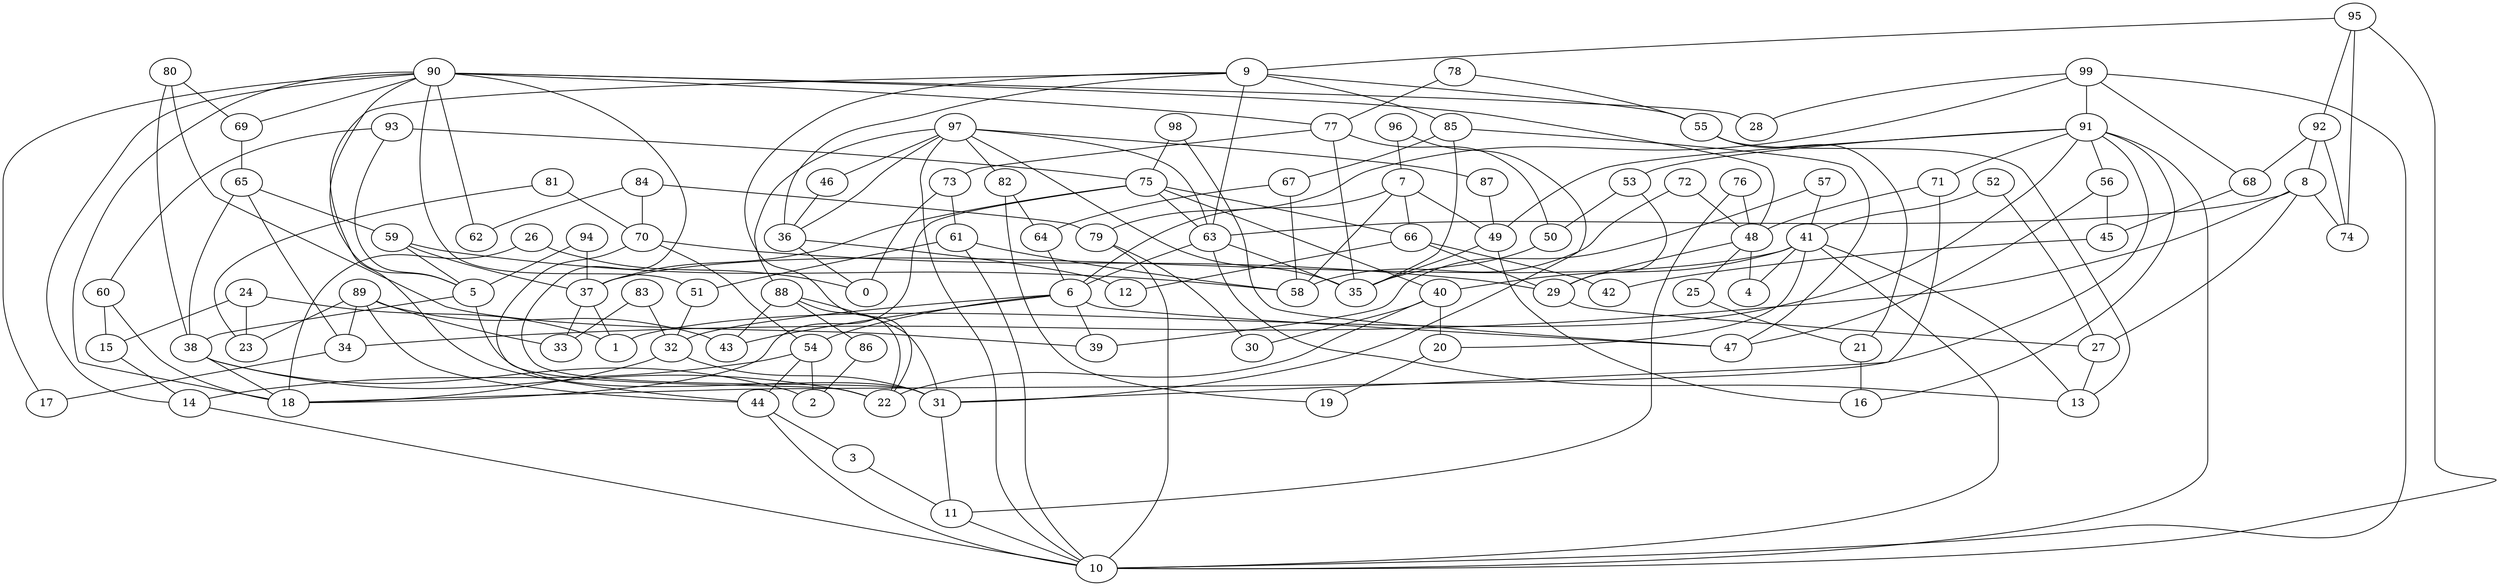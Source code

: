 digraph GG_graph {

subgraph G_graph {
edge [color = black]
"89" -> "23" [dir = none]
"89" -> "34" [dir = none]
"89" -> "33" [dir = none]
"89" -> "44" [dir = none]
"89" -> "43" [dir = none]
"34" -> "17" [dir = none]
"68" -> "45" [dir = none]
"80" -> "39" [dir = none]
"80" -> "69" [dir = none]
"80" -> "38" [dir = none]
"87" -> "49" [dir = none]
"49" -> "35" [dir = none]
"49" -> "16" [dir = none]
"76" -> "11" [dir = none]
"76" -> "48" [dir = none]
"79" -> "30" [dir = none]
"79" -> "10" [dir = none]
"56" -> "47" [dir = none]
"56" -> "45" [dir = none]
"91" -> "16" [dir = none]
"91" -> "71" [dir = none]
"91" -> "53" [dir = none]
"91" -> "49" [dir = none]
"91" -> "18" [dir = none]
"91" -> "1" [dir = none]
"91" -> "10" [dir = none]
"91" -> "56" [dir = none]
"92" -> "68" [dir = none]
"92" -> "8" [dir = none]
"92" -> "74" [dir = none]
"5" -> "38" [dir = none]
"5" -> "31" [dir = none]
"60" -> "18" [dir = none]
"60" -> "15" [dir = none]
"93" -> "75" [dir = none]
"93" -> "5" [dir = none]
"93" -> "60" [dir = none]
"69" -> "65" [dir = none]
"81" -> "23" [dir = none]
"81" -> "70" [dir = none]
"95" -> "92" [dir = none]
"95" -> "10" [dir = none]
"95" -> "74" [dir = none]
"95" -> "9" [dir = none]
"75" -> "63" [dir = none]
"75" -> "37" [dir = none]
"75" -> "40" [dir = none]
"75" -> "18" [dir = none]
"75" -> "66" [dir = none]
"9" -> "85" [dir = none]
"9" -> "55" [dir = none]
"9" -> "44" [dir = none]
"9" -> "63" [dir = none]
"9" -> "36" [dir = none]
"9" -> "22" [dir = none]
"83" -> "32" [dir = none]
"83" -> "33" [dir = none]
"63" -> "13" [dir = none]
"63" -> "35" [dir = none]
"63" -> "6" [dir = none]
"77" -> "35" [dir = none]
"77" -> "73" [dir = none]
"77" -> "50" [dir = none]
"25" -> "21" [dir = none]
"51" -> "32" [dir = none]
"64" -> "6" [dir = none]
"72" -> "58" [dir = none]
"72" -> "48" [dir = none]
"48" -> "29" [dir = none]
"48" -> "25" [dir = none]
"48" -> "4" [dir = none]
"3" -> "11" [dir = none]
"55" -> "13" [dir = none]
"55" -> "21" [dir = none]
"97" -> "35" [dir = none]
"97" -> "63" [dir = none]
"97" -> "87" [dir = none]
"97" -> "10" [dir = none]
"97" -> "88" [dir = none]
"97" -> "36" [dir = none]
"97" -> "46" [dir = none]
"97" -> "82" [dir = none]
"11" -> "10" [dir = none]
"90" -> "77" [dir = none]
"90" -> "14" [dir = none]
"90" -> "28" [dir = none]
"90" -> "48" [dir = none]
"90" -> "31" [dir = none]
"90" -> "17" [dir = none]
"90" -> "69" [dir = none]
"90" -> "62" [dir = none]
"90" -> "5" [dir = none]
"90" -> "18" [dir = none]
"90" -> "51" [dir = none]
"24" -> "1" [dir = none]
"24" -> "15" [dir = none]
"24" -> "23" [dir = none]
"20" -> "19" [dir = none]
"86" -> "2" [dir = none]
"45" -> "42" [dir = none]
"31" -> "11" [dir = none]
"57" -> "41" [dir = none]
"57" -> "39" [dir = none]
"88" -> "22" [dir = none]
"88" -> "31" [dir = none]
"88" -> "43" [dir = none]
"88" -> "86" [dir = none]
"54" -> "2" [dir = none]
"54" -> "14" [dir = none]
"54" -> "44" [dir = none]
"52" -> "41" [dir = none]
"52" -> "27" [dir = none]
"44" -> "3" [dir = none]
"44" -> "10" [dir = none]
"27" -> "13" [dir = none]
"8" -> "63" [dir = none]
"8" -> "74" [dir = none]
"8" -> "27" [dir = none]
"8" -> "34" [dir = none]
"15" -> "14" [dir = none]
"40" -> "20" [dir = none]
"40" -> "22" [dir = none]
"40" -> "30" [dir = none]
"78" -> "77" [dir = none]
"78" -> "55" [dir = none]
"36" -> "12" [dir = none]
"36" -> "0" [dir = none]
"41" -> "4" [dir = none]
"41" -> "13" [dir = none]
"41" -> "37" [dir = none]
"41" -> "10" [dir = none]
"41" -> "20" [dir = none]
"41" -> "40" [dir = none]
"32" -> "18" [dir = none]
"32" -> "31" [dir = none]
"14" -> "10" [dir = none]
"21" -> "16" [dir = none]
"26" -> "18" [dir = none]
"26" -> "0" [dir = none]
"6" -> "54" [dir = none]
"6" -> "32" [dir = none]
"6" -> "47" [dir = none]
"6" -> "43" [dir = none]
"6" -> "39" [dir = none]
"82" -> "64" [dir = none]
"82" -> "19" [dir = none]
"98" -> "75" [dir = none]
"98" -> "47" [dir = none]
"53" -> "50" [dir = none]
"53" -> "29" [dir = none]
"61" -> "58" [dir = none]
"61" -> "51" [dir = none]
"61" -> "10" [dir = none]
"38" -> "18" [dir = none]
"38" -> "22" [dir = none]
"38" -> "2" [dir = none]
"99" -> "10" [dir = none]
"99" -> "91" [dir = none]
"99" -> "68" [dir = none]
"99" -> "79" [dir = none]
"99" -> "28" [dir = none]
"29" -> "27" [dir = none]
"73" -> "61" [dir = none]
"73" -> "0" [dir = none]
"94" -> "5" [dir = none]
"94" -> "37" [dir = none]
"46" -> "36" [dir = none]
"37" -> "1" [dir = none]
"37" -> "33" [dir = none]
"65" -> "59" [dir = none]
"65" -> "34" [dir = none]
"65" -> "38" [dir = none]
"7" -> "66" [dir = none]
"7" -> "49" [dir = none]
"7" -> "58" [dir = none]
"7" -> "6" [dir = none]
"67" -> "58" [dir = none]
"67" -> "64" [dir = none]
"50" -> "35" [dir = none]
"59" -> "37" [dir = none]
"59" -> "5" [dir = none]
"59" -> "58" [dir = none]
"71" -> "31" [dir = none]
"71" -> "48" [dir = none]
"84" -> "62" [dir = none]
"84" -> "79" [dir = none]
"84" -> "70" [dir = none]
"70" -> "22" [dir = none]
"70" -> "29" [dir = none]
"70" -> "54" [dir = none]
"66" -> "29" [dir = none]
"66" -> "42" [dir = none]
"66" -> "12" [dir = none]
"85" -> "35" [dir = none]
"85" -> "67" [dir = none]
"85" -> "47" [dir = none]
"96" -> "7" [dir = none]
"96" -> "31" [dir = none]
}

}
